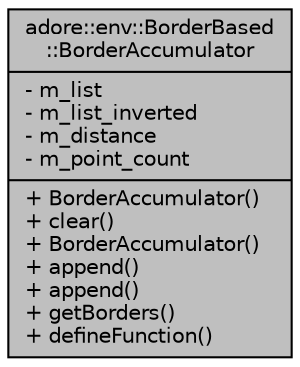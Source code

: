 digraph "adore::env::BorderBased::BorderAccumulator"
{
 // LATEX_PDF_SIZE
  edge [fontname="Helvetica",fontsize="10",labelfontname="Helvetica",labelfontsize="10"];
  node [fontname="Helvetica",fontsize="10",shape=record];
  Node1 [label="{adore::env::BorderBased\l::BorderAccumulator\n|- m_list\l- m_list_inverted\l- m_distance\l- m_point_count\l|+ BorderAccumulator()\l+ clear()\l+ BorderAccumulator()\l+ append()\l+ append()\l+ getBorders()\l+ defineFunction()\l}",height=0.2,width=0.4,color="black", fillcolor="grey75", style="filled", fontcolor="black",tooltip="This class collects a sequence of borders, according to chosen BorderAccumulationStrategy."];
}
